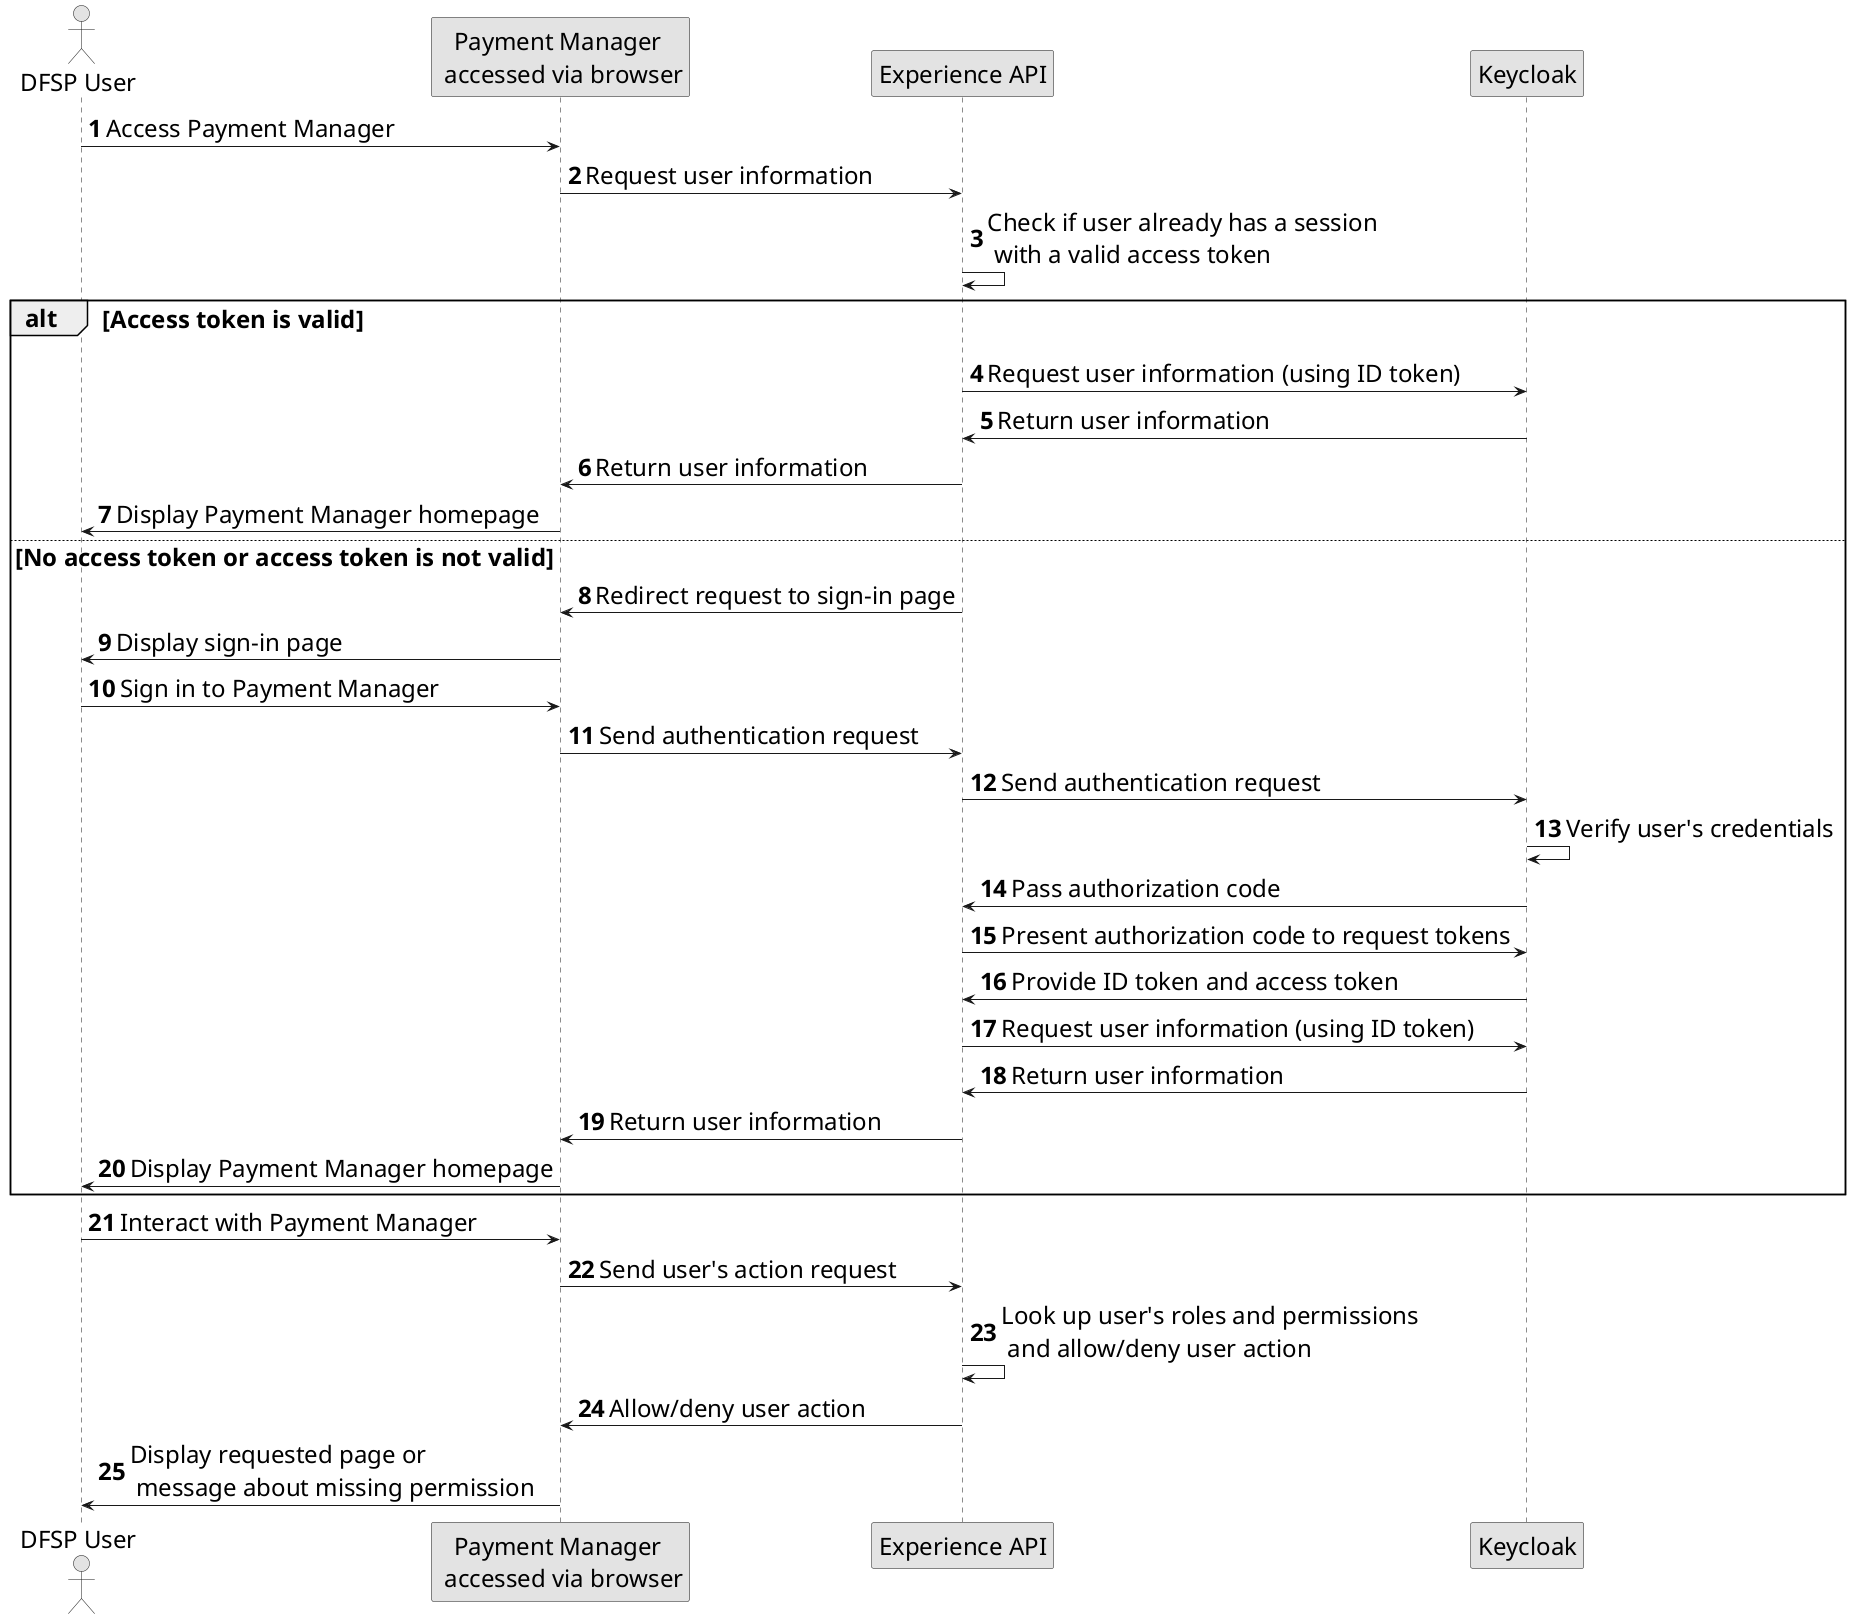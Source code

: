 @startuml

autonumber
skinparam activityFontSize 4
skinparam activityDiamondFontSize 30
skinparam activityArrowFontSize 24
skinparam defaultFontSize 24
skinparam noteFontSize 24
skinparam monochrome true

actor "DFSP User" as user
participant "Payment Manager \n accessed via browser" as browser
participant "Experience API" as api
participant "Keycloak" as keycloak

user -> browser: Access Payment Manager
browser -> api: Request user information
api -> api: Check if user already has a session \n with a valid access token
alt Access token is valid
api -> keycloak: Request user information (using ID token)
keycloak -> api: Return user information
api -> browser: Return user information
browser -> user: Display Payment Manager homepage
else No access token or access token is not valid
api -> browser: Redirect request to sign-in page
browser -> user: Display sign-in page
user -> browser: Sign in to Payment Manager
browser -> api: Send authentication request
api -> keycloak: Send authentication request
keycloak -> keycloak: Verify user's credentials
keycloak -> api: Pass authorization code
api -> keycloak: Present authorization code to request tokens
keycloak -> api: Provide ID token and access token
api -> keycloak: Request user information (using ID token)
keycloak -> api: Return user information
api -> browser: Return user information
browser -> user: Display Payment Manager homepage
end
user -> browser: Interact with Payment Manager
browser -> api: Send user's action request 
api -> api: Look up user's roles and permissions \n and allow/deny user action
api -> browser: Allow/deny user action
browser -> user: Display requested page or \n message about missing permission

@enduml
